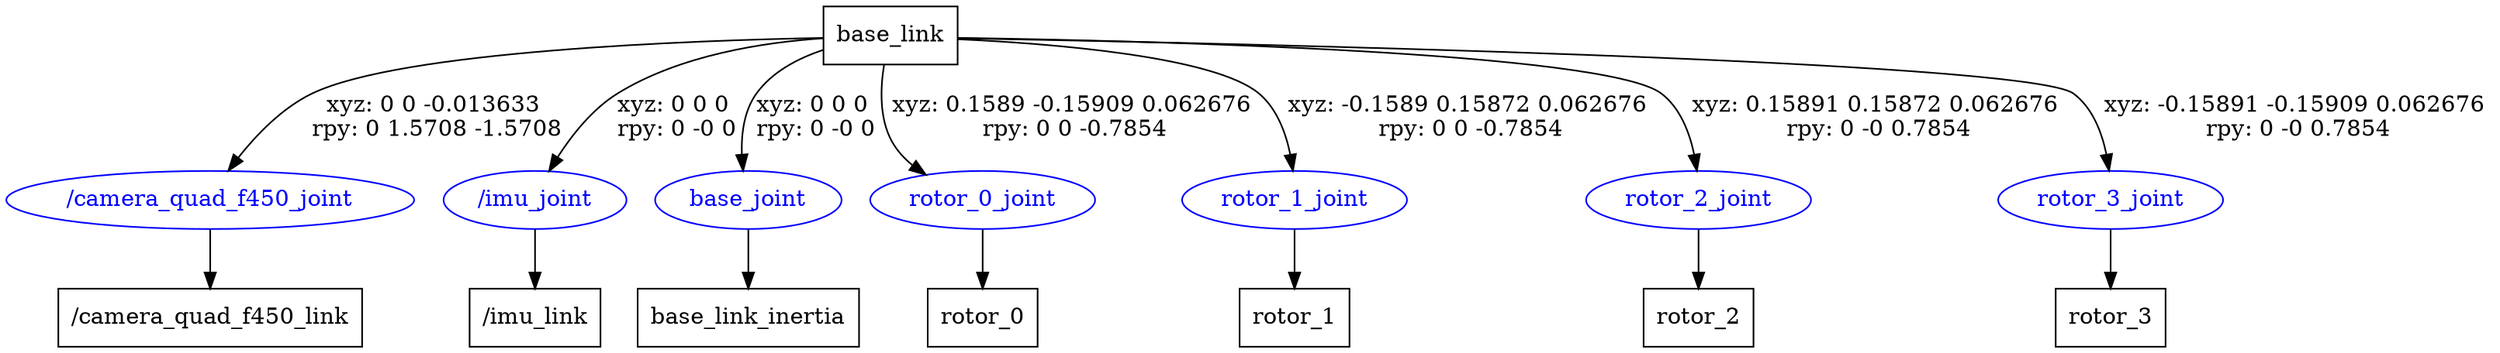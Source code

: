 digraph G {
node [shape=box];
"base_link" [label="base_link"];
"/camera_quad_f450_link" [label="/camera_quad_f450_link"];
"/imu_link" [label="/imu_link"];
"base_link_inertia" [label="base_link_inertia"];
"rotor_0" [label="rotor_0"];
"rotor_1" [label="rotor_1"];
"rotor_2" [label="rotor_2"];
"rotor_3" [label="rotor_3"];
node [shape=ellipse, color=blue, fontcolor=blue];
"base_link" -> "/camera_quad_f450_joint" [label="xyz: 0 0 -0.013633 \nrpy: 0 1.5708 -1.5708"]
"/camera_quad_f450_joint" -> "/camera_quad_f450_link"
"base_link" -> "/imu_joint" [label="xyz: 0 0 0 \nrpy: 0 -0 0"]
"/imu_joint" -> "/imu_link"
"base_link" -> "base_joint" [label="xyz: 0 0 0 \nrpy: 0 -0 0"]
"base_joint" -> "base_link_inertia"
"base_link" -> "rotor_0_joint" [label="xyz: 0.1589 -0.15909 0.062676 \nrpy: 0 0 -0.7854"]
"rotor_0_joint" -> "rotor_0"
"base_link" -> "rotor_1_joint" [label="xyz: -0.1589 0.15872 0.062676 \nrpy: 0 0 -0.7854"]
"rotor_1_joint" -> "rotor_1"
"base_link" -> "rotor_2_joint" [label="xyz: 0.15891 0.15872 0.062676 \nrpy: 0 -0 0.7854"]
"rotor_2_joint" -> "rotor_2"
"base_link" -> "rotor_3_joint" [label="xyz: -0.15891 -0.15909 0.062676 \nrpy: 0 -0 0.7854"]
"rotor_3_joint" -> "rotor_3"
}
